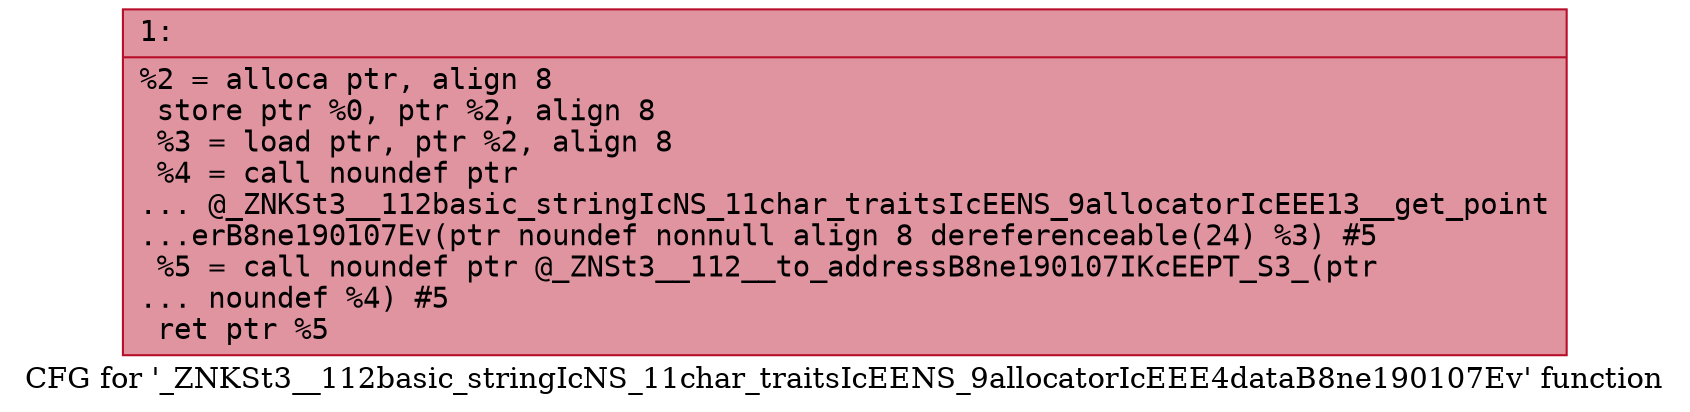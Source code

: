 digraph "CFG for '_ZNKSt3__112basic_stringIcNS_11char_traitsIcEENS_9allocatorIcEEE4dataB8ne190107Ev' function" {
	label="CFG for '_ZNKSt3__112basic_stringIcNS_11char_traitsIcEENS_9allocatorIcEEE4dataB8ne190107Ev' function";

	Node0x600000d03020 [shape=record,color="#b70d28ff", style=filled, fillcolor="#b70d2870" fontname="Courier",label="{1:\l|  %2 = alloca ptr, align 8\l  store ptr %0, ptr %2, align 8\l  %3 = load ptr, ptr %2, align 8\l  %4 = call noundef ptr\l... @_ZNKSt3__112basic_stringIcNS_11char_traitsIcEENS_9allocatorIcEEE13__get_point\l...erB8ne190107Ev(ptr noundef nonnull align 8 dereferenceable(24) %3) #5\l  %5 = call noundef ptr @_ZNSt3__112__to_addressB8ne190107IKcEEPT_S3_(ptr\l... noundef %4) #5\l  ret ptr %5\l}"];
}
